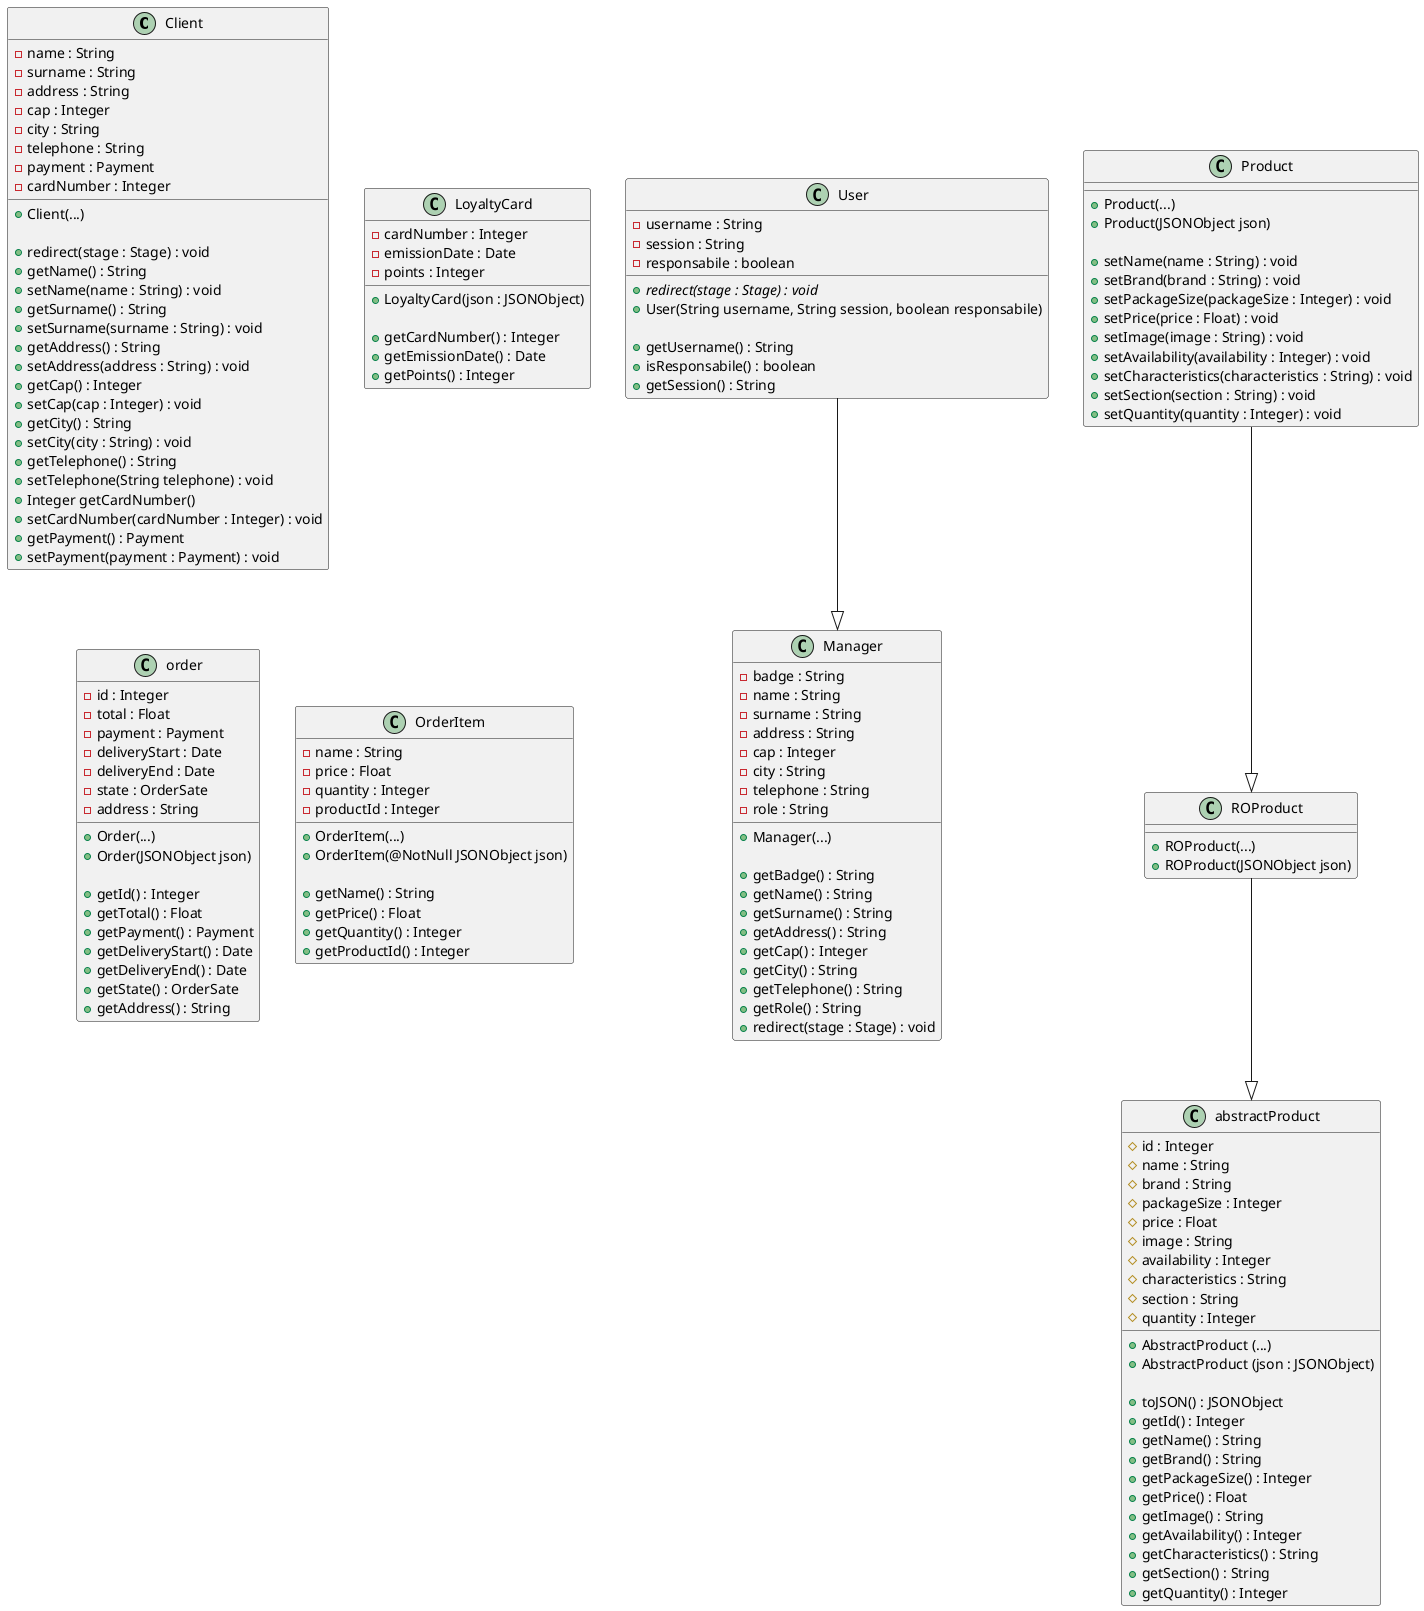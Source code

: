 @startuml Class Client

class Client{
    - name : String
    - surname : String
    - address : String
    - cap : Integer
    - city : String 
    - telephone : String
    - payment : Payment 
    - cardNumber : Integer 

    + Client(...)
    
    + redirect(stage : Stage) : void
    + getName() : String
    + setName(name : String) : void
    + getSurname() : String
    + setSurname(surname : String) : void
    + getAddress() : String
    + setAddress(address : String) : void
    + getCap() : Integer
    + setCap(cap : Integer) : void
    + getCity() : String
    + setCity(city : String) : void
    + getTelephone() : String
    + setTelephone(String telephone) : void
    + Integer getCardNumber() 
    + setCardNumber(cardNumber : Integer) : void
    + getPayment() : Payment
    + setPayment(payment : Payment) : void
}

class LoyaltyCard{
    - cardNumber : Integer
    - emissionDate : Date
    - points : Integer
    
    + LoyaltyCard(json : JSONObject) 
    
    + getCardNumber() : Integer
    + getEmissionDate() : Date
    + getPoints() : Integer
}

class User{
    + {abstract} redirect(stage : Stage) : void
    - username : String
    - session : String
    - responsabile : boolean
    
    + User(String username, String session, boolean responsabile)

    + getUsername() : String
    + isResponsabile() : boolean
    + getSession() : String
}

User --|> Manager
class Manager {
    - badge : String
    - name : String
    - surname : String
    - address : String
    - cap : Integer
    - city : String
    - telephone : String
    - role : String
    
    + Manager(...)
    
    + getBadge() : String
    + getName() : String 
    + getSurname() : String
    + getAddress() : String
    + getCap() : Integer
    + getCity() : String
    + getTelephone() : String
    + getRole() : String
    + redirect(stage : Stage) : void
}

class order{
    - id : Integer
    - total : Float
    - payment : Payment
    - deliveryStart : Date
    - deliveryEnd : Date
    - state : OrderSate
    - address : String
    
    + Order(...)
    + Order(JSONObject json) 
    
    + getId() : Integer
    + getTotal() : Float
    + getPayment() : Payment
    + getDeliveryStart() : Date
    + getDeliveryEnd() : Date
    + getState() : OrderSate
    + getAddress() : String

}

class OrderItem{
    - name : String
    - price : Float
    - quantity : Integer
    - productId : Integer
    
    + OrderItem(...) 
    + OrderItem(@NotNull JSONObject json) 
    
    + getName() : String
    + getPrice() : Float
    + getQuantity() : Integer
    + getProductId() : Integer
}

class abstractProduct{
    # id : Integer 
    # name : String
    # brand : String 
    # packageSize : Integer
    # price : Float
    # image : String
    # availability : Integer
    # characteristics : String
    # section : String
    # quantity : Integer

    + AbstractProduct (...)   
    + AbstractProduct (json : JSONObject)
    
    + toJSON() : JSONObject
    + getId() : Integer
    + getName() : String
    + getBrand() : String
    + getPackageSize() : Integer
    + getPrice() : Float
    + getImage() : String
    + getAvailability() : Integer
    + getCharacteristics() : String
    + getSection() : String
    + getQuantity() : Integer

}

ROProduct --|> abstractProduct
class ROProduct{
    + ROProduct(...)
    + ROProduct(JSONObject json)
}

Product --|> ROProduct
class Product{
    
    + Product(...)
    + Product(JSONObject json)
    
    + setName(name : String) : void
    + setBrand(brand : String) : void
    + setPackageSize(packageSize : Integer) : void
    + setPrice(price : Float) : void 
    + setImage(image : String) : void
    + setAvailability(availability : Integer) : void
    + setCharacteristics(characteristics : String) : void 
    + setSection(section : String) : void 
    + setQuantity(quantity : Integer) : void
}
@enduml